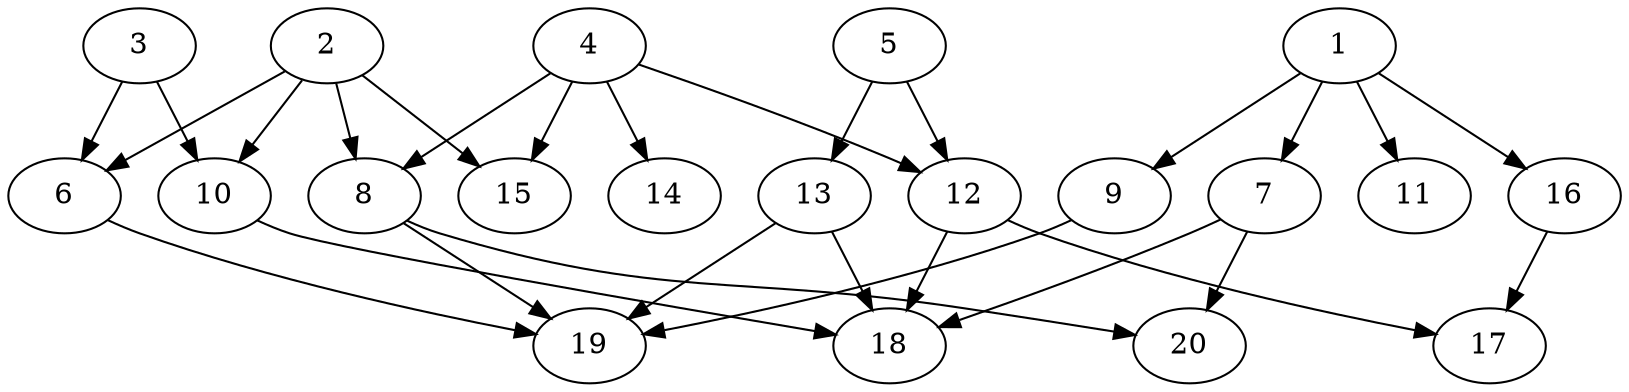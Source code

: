 // DAG automatically generated by daggen at Sat Jul 27 15:38:39 2019
// ./daggen --dot -n 20 --ccr 0.4 --fat 0.7 --regular 0.5 --density 0.4 --mindata 5242880 --maxdata 52428800 
digraph G {
  1 [size="48417280", alpha="0.13", expect_size="19366912"] 
  1 -> 7 [size ="19366912"]
  1 -> 9 [size ="19366912"]
  1 -> 11 [size ="19366912"]
  1 -> 16 [size ="19366912"]
  2 [size="62371840", alpha="0.18", expect_size="24948736"] 
  2 -> 6 [size ="24948736"]
  2 -> 8 [size ="24948736"]
  2 -> 10 [size ="24948736"]
  2 -> 15 [size ="24948736"]
  3 [size="118492160", alpha="0.06", expect_size="47396864"] 
  3 -> 6 [size ="47396864"]
  3 -> 10 [size ="47396864"]
  4 [size="84410880", alpha="0.03", expect_size="33764352"] 
  4 -> 8 [size ="33764352"]
  4 -> 12 [size ="33764352"]
  4 -> 14 [size ="33764352"]
  4 -> 15 [size ="33764352"]
  5 [size="15047680", alpha="0.10", expect_size="6019072"] 
  5 -> 12 [size ="6019072"]
  5 -> 13 [size ="6019072"]
  6 [size="48455680", alpha="0.01", expect_size="19382272"] 
  6 -> 19 [size ="19382272"]
  7 [size="114291200", alpha="0.14", expect_size="45716480"] 
  7 -> 18 [size ="45716480"]
  7 -> 20 [size ="45716480"]
  8 [size="80744960", alpha="0.06", expect_size="32297984"] 
  8 -> 19 [size ="32297984"]
  8 -> 20 [size ="32297984"]
  9 [size="126384640", alpha="0.02", expect_size="50553856"] 
  9 -> 19 [size ="50553856"]
  10 [size="40166400", alpha="0.20", expect_size="16066560"] 
  10 -> 18 [size ="16066560"]
  11 [size="100659200", alpha="0.20", expect_size="40263680"] 
  12 [size="56542720", alpha="0.13", expect_size="22617088"] 
  12 -> 17 [size ="22617088"]
  12 -> 18 [size ="22617088"]
  13 [size="45603840", alpha="0.02", expect_size="18241536"] 
  13 -> 18 [size ="18241536"]
  13 -> 19 [size ="18241536"]
  14 [size="81080320", alpha="0.05", expect_size="32432128"] 
  15 [size="99269120", alpha="0.18", expect_size="39707648"] 
  16 [size="38402560", alpha="0.02", expect_size="15361024"] 
  16 -> 17 [size ="15361024"]
  17 [size="41871360", alpha="0.03", expect_size="16748544"] 
  18 [size="124177920", alpha="0.02", expect_size="49671168"] 
  19 [size="38947840", alpha="0.15", expect_size="15579136"] 
  20 [size="50639360", alpha="0.12", expect_size="20255744"] 
}
